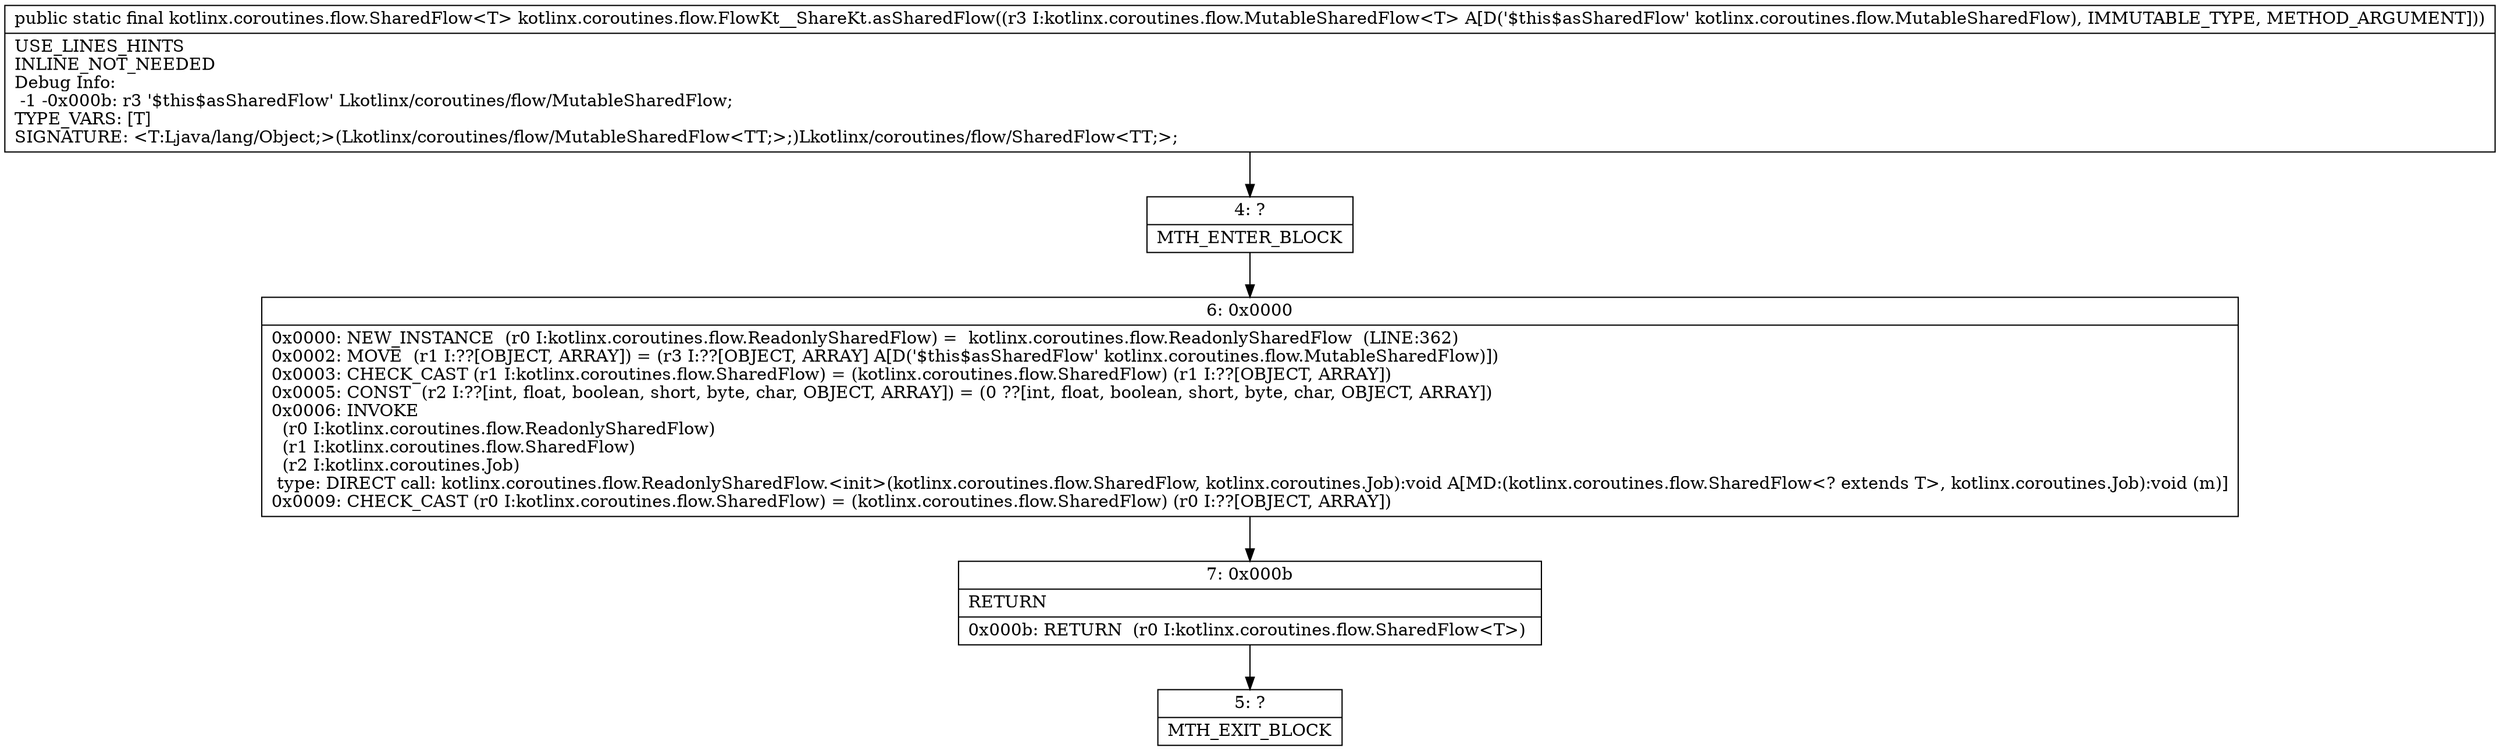 digraph "CFG forkotlinx.coroutines.flow.FlowKt__ShareKt.asSharedFlow(Lkotlinx\/coroutines\/flow\/MutableSharedFlow;)Lkotlinx\/coroutines\/flow\/SharedFlow;" {
Node_4 [shape=record,label="{4\:\ ?|MTH_ENTER_BLOCK\l}"];
Node_6 [shape=record,label="{6\:\ 0x0000|0x0000: NEW_INSTANCE  (r0 I:kotlinx.coroutines.flow.ReadonlySharedFlow) =  kotlinx.coroutines.flow.ReadonlySharedFlow  (LINE:362)\l0x0002: MOVE  (r1 I:??[OBJECT, ARRAY]) = (r3 I:??[OBJECT, ARRAY] A[D('$this$asSharedFlow' kotlinx.coroutines.flow.MutableSharedFlow)]) \l0x0003: CHECK_CAST (r1 I:kotlinx.coroutines.flow.SharedFlow) = (kotlinx.coroutines.flow.SharedFlow) (r1 I:??[OBJECT, ARRAY]) \l0x0005: CONST  (r2 I:??[int, float, boolean, short, byte, char, OBJECT, ARRAY]) = (0 ??[int, float, boolean, short, byte, char, OBJECT, ARRAY]) \l0x0006: INVOKE  \l  (r0 I:kotlinx.coroutines.flow.ReadonlySharedFlow)\l  (r1 I:kotlinx.coroutines.flow.SharedFlow)\l  (r2 I:kotlinx.coroutines.Job)\l type: DIRECT call: kotlinx.coroutines.flow.ReadonlySharedFlow.\<init\>(kotlinx.coroutines.flow.SharedFlow, kotlinx.coroutines.Job):void A[MD:(kotlinx.coroutines.flow.SharedFlow\<? extends T\>, kotlinx.coroutines.Job):void (m)]\l0x0009: CHECK_CAST (r0 I:kotlinx.coroutines.flow.SharedFlow) = (kotlinx.coroutines.flow.SharedFlow) (r0 I:??[OBJECT, ARRAY]) \l}"];
Node_7 [shape=record,label="{7\:\ 0x000b|RETURN\l|0x000b: RETURN  (r0 I:kotlinx.coroutines.flow.SharedFlow\<T\>) \l}"];
Node_5 [shape=record,label="{5\:\ ?|MTH_EXIT_BLOCK\l}"];
MethodNode[shape=record,label="{public static final kotlinx.coroutines.flow.SharedFlow\<T\> kotlinx.coroutines.flow.FlowKt__ShareKt.asSharedFlow((r3 I:kotlinx.coroutines.flow.MutableSharedFlow\<T\> A[D('$this$asSharedFlow' kotlinx.coroutines.flow.MutableSharedFlow), IMMUTABLE_TYPE, METHOD_ARGUMENT]))  | USE_LINES_HINTS\lINLINE_NOT_NEEDED\lDebug Info:\l  \-1 \-0x000b: r3 '$this$asSharedFlow' Lkotlinx\/coroutines\/flow\/MutableSharedFlow;\lTYPE_VARS: [T]\lSIGNATURE: \<T:Ljava\/lang\/Object;\>(Lkotlinx\/coroutines\/flow\/MutableSharedFlow\<TT;\>;)Lkotlinx\/coroutines\/flow\/SharedFlow\<TT;\>;\l}"];
MethodNode -> Node_4;Node_4 -> Node_6;
Node_6 -> Node_7;
Node_7 -> Node_5;
}

